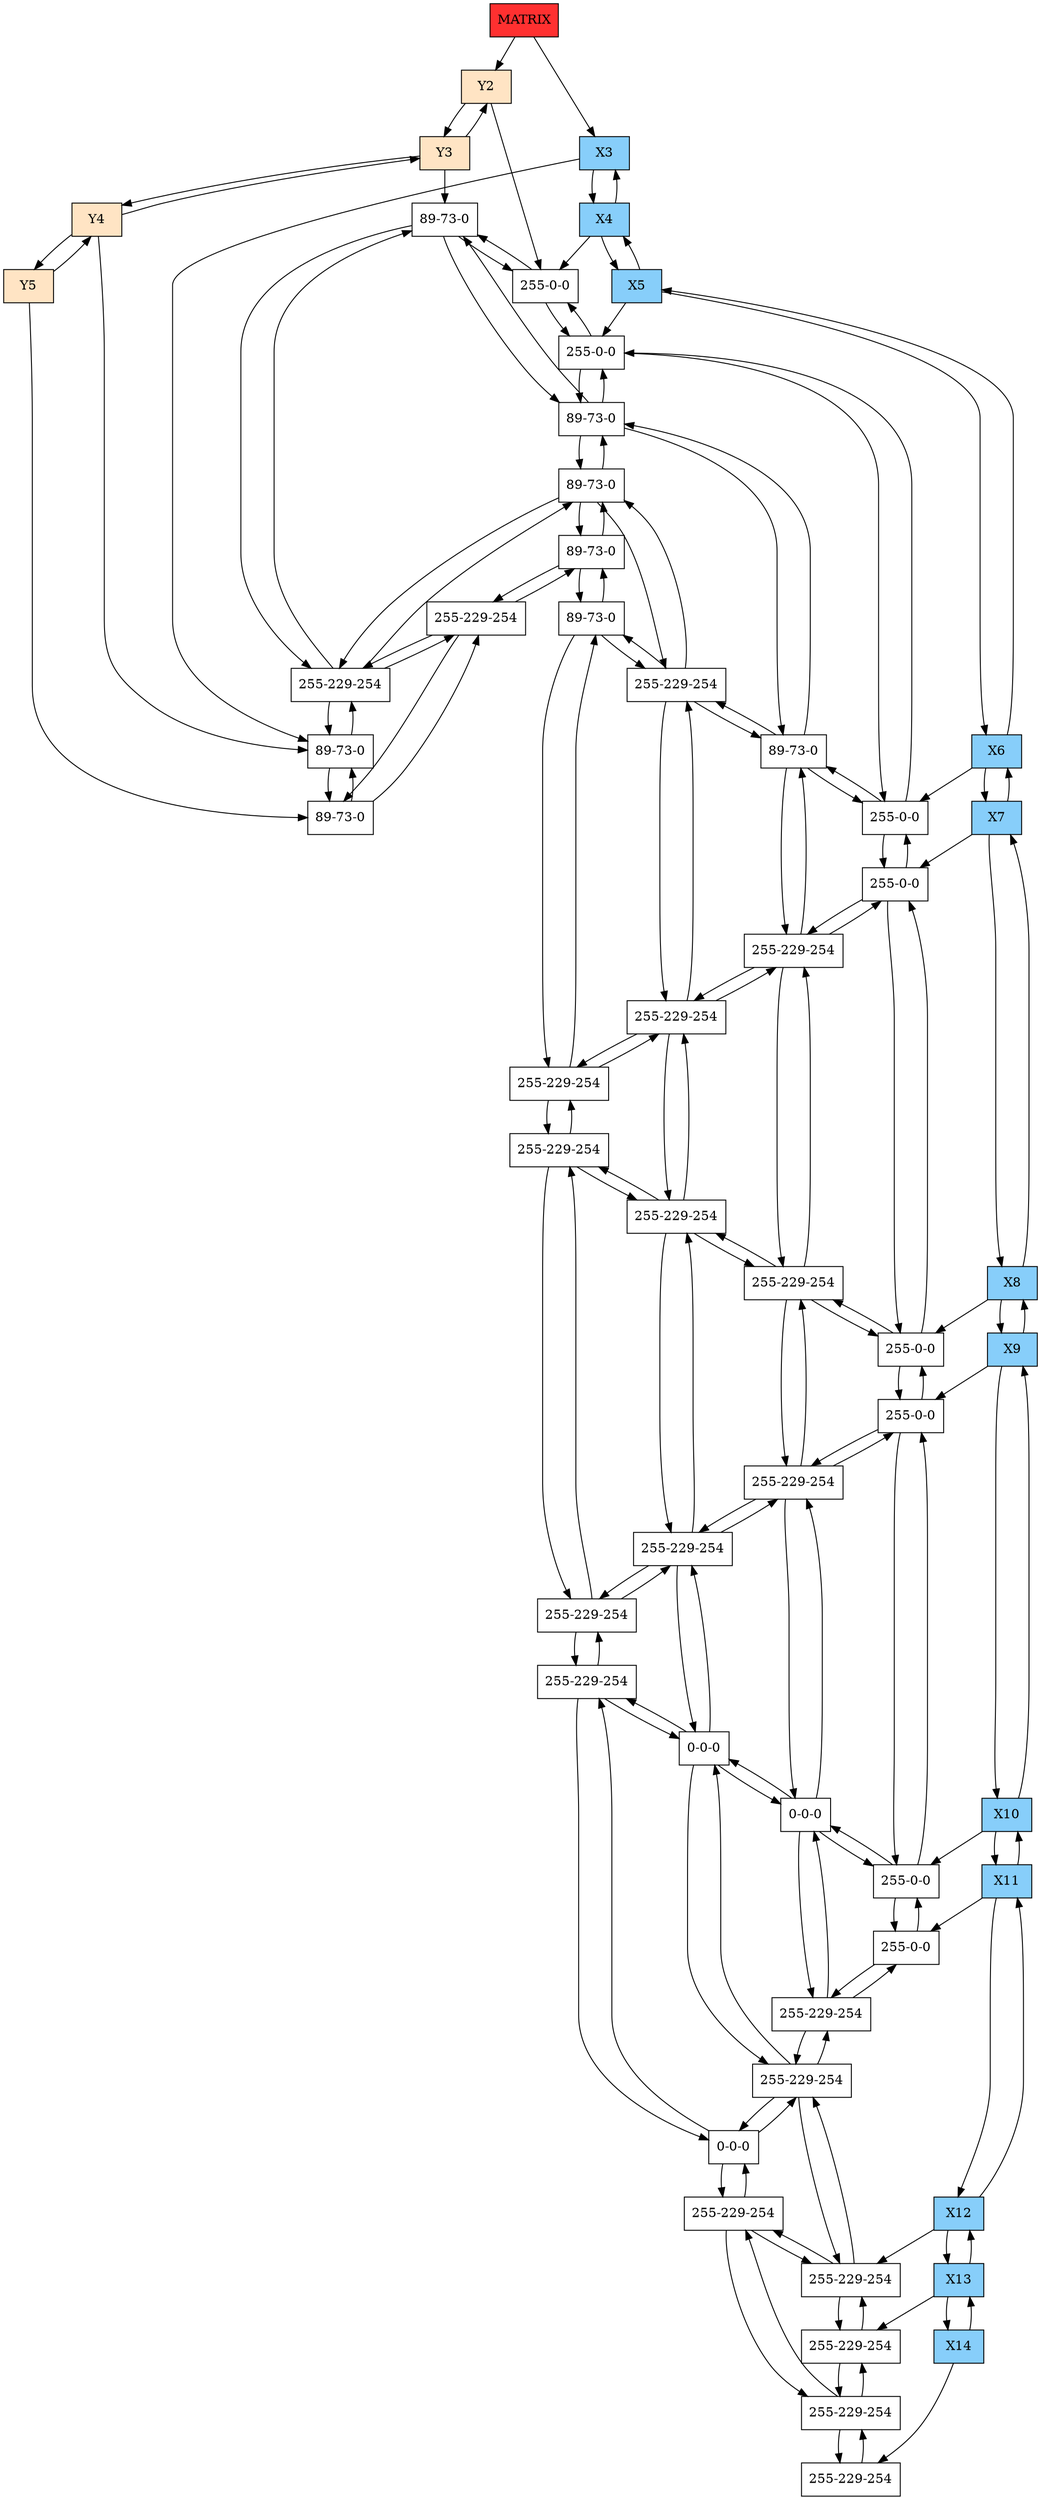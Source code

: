 digraph DISPERSA{
node[shape=box];
graph[nodesep = 0.5];
header[label="MATRIX" style=filled, fillcolor=firebrick1, pos="0,0!"];
Y2[label="Y2"  style = filled, fillcolor = bisque1, pos="0,-2!"];
Y3[label="Y3"  style = filled, fillcolor = bisque1, pos="0,-3!"];
Y4[label="Y4"  style = filled, fillcolor = bisque1, pos="0,-4!"];
Y5[label="Y5"  style = filled, fillcolor = bisque1, pos="0,-5!"];
X3[label="X3" style=filled, fillcolor=lightskyblue, pos="3,0!"];
X4[label="X4" style=filled, fillcolor=lightskyblue, pos="4,0!"];
X5[label="X5" style=filled, fillcolor=lightskyblue, pos="5,0!"];
X6[label="X6" style=filled, fillcolor=lightskyblue, pos="6,0!"];
X7[label="X7" style=filled, fillcolor=lightskyblue, pos="7,0!"];
X8[label="X8" style=filled, fillcolor=lightskyblue, pos="8,0!"];
X9[label="X9" style=filled, fillcolor=lightskyblue, pos="9,0!"];
X10[label="X10" style=filled, fillcolor=lightskyblue, pos="10,0!"];
X11[label="X11" style=filled, fillcolor=lightskyblue, pos="11,0!"];
X12[label="X12" style=filled, fillcolor=lightskyblue, pos="12,0!"];
X13[label="X13" style=filled, fillcolor=lightskyblue, pos="13,0!"];
X14[label="X14" style=filled, fillcolor=lightskyblue, pos="14,0!"];
header ->Y2;
header ->X3;
Y2 -> Y3 -> Y2;
Y3 -> Y4 -> Y3;
Y4 -> Y5 -> Y4;
X3 -> X4 -> X3;
X4 -> X5 -> X4;
X5 -> X6 -> X5;
X6 -> X7 -> X6;
X7 -> X8 -> X7;
X8 -> X9 -> X8;
X9 -> X10 -> X9;
X10 -> X11 -> X10;
X11 -> X12 -> X11;
X12 -> X13 -> X12;
X13 -> X14 -> X13;
X4Y2[label="255-0-0" pos="4,-2!"];
X5Y2[label="255-0-0" pos="5,-2!"];
X6Y2[label="255-0-0" pos="6,-2!"];
X7Y2[label="255-0-0" pos="7,-2!"];
X8Y2[label="255-0-0" pos="8,-2!"];
X9Y2[label="255-0-0" pos="9,-2!"];
X10Y2[label="255-0-0" pos="10,-2!"];
X11Y2[label="255-0-0" pos="11,-2!"];
X4Y3[label="89-73-0" pos="4,-3!"];
X5Y3[label="89-73-0" pos="5,-3!"];
X6Y3[label="89-73-0" pos="6,-3!"];
X7Y3[label="255-229-254" pos="7,-3!"];
X8Y3[label="255-229-254" pos="8,-3!"];
X9Y3[label="255-229-254" pos="9,-3!"];
X10Y3[label="0-0-0" pos="10,-3!"];
X11Y3[label="255-229-254" pos="11,-3!"];
X3Y4[label="89-73-0" pos="3,-4!"];
X4Y4[label="255-229-254" pos="4,-4!"];
X5Y4[label="89-73-0" pos="5,-4!"];
X6Y4[label="255-229-254" pos="6,-4!"];
X7Y4[label="255-229-254" pos="7,-4!"];
X8Y4[label="255-229-254" pos="8,-4!"];
X9Y4[label="255-229-254" pos="9,-4!"];
X10Y4[label="0-0-0" pos="10,-4!"];
X11Y4[label="255-229-254" pos="11,-4!"];
X12Y4[label="255-229-254" pos="12,-4!"];
X13Y4[label="255-229-254" pos="13,-4!"];
X3Y5[label="89-73-0" pos="3,-5!"];
X4Y5[label="255-229-254" pos="4,-5!"];
X5Y5[label="89-73-0" pos="5,-5!"];
X6Y5[label="89-73-0" pos="6,-5!"];
X7Y5[label="255-229-254" pos="7,-5!"];
X8Y5[label="255-229-254" pos="8,-5!"];
X9Y5[label="255-229-254" pos="9,-5!"];
X10Y5[label="255-229-254" pos="10,-5!"];
X11Y5[label="0-0-0" pos="11,-5!"];
X12Y5[label="255-229-254" pos="12,-5!"];
X13Y5[label="255-229-254" pos="13,-5!"];
X14Y5[label="255-229-254" pos="14,-5!"];
Y2 -> X4Y2;
X3 -> X3Y4;
X4 -> X4Y2;
X5 -> X5Y2;
X6 -> X6Y2;
X7 -> X7Y2;
X8 -> X8Y2;
X9 -> X9Y2;
X10 -> X10Y2;
X11 -> X11Y2;
X12 -> X12Y4;
X13 -> X13Y4;
X14 -> X14Y5;
X4Y2 -> X5Y2 -> X4Y2;
X4Y2 -> X4Y3 -> X4Y2;
X5Y2 -> X6Y2 -> X5Y2;
X5Y2 -> X5Y3 -> X5Y2;
X6Y2 -> X7Y2 -> X6Y2;
X6Y2 -> X6Y3 -> X6Y2;
X7Y2 -> X8Y2 -> X7Y2;
X7Y2 -> X7Y3 -> X7Y2;
X8Y2 -> X9Y2 -> X8Y2;
X8Y2 -> X8Y3 -> X8Y2;
X9Y2 -> X10Y2 -> X9Y2;
X9Y2 -> X9Y3 -> X9Y2;
X10Y2 -> X11Y2 -> X10Y2;
X10Y2 -> X10Y3 -> X10Y2;
X11Y2 -> X11Y3 -> X11Y2;
Y3 -> X4Y3;
X4Y3 -> X5Y3 -> X4Y3;
X4Y3 -> X4Y4 -> X4Y3;
X5Y3 -> X6Y3 -> X5Y3;
X5Y3 -> X5Y4 -> X5Y3;
X6Y3 -> X7Y3 -> X6Y3;
X6Y3 -> X6Y4 -> X6Y3;
X7Y3 -> X8Y3 -> X7Y3;
X7Y3 -> X7Y4 -> X7Y3;
X8Y3 -> X9Y3 -> X8Y3;
X8Y3 -> X8Y4 -> X8Y3;
X9Y3 -> X10Y3 -> X9Y3;
X9Y3 -> X9Y4 -> X9Y3;
X10Y3 -> X11Y3 -> X10Y3;
X10Y3 -> X10Y4 -> X10Y3;
X11Y3 -> X11Y4 -> X11Y3;
Y4 -> X3Y4;
X3Y4 -> X4Y4 -> X3Y4;
X3Y4 -> X3Y5 -> X3Y4;
X4Y4 -> X5Y4 -> X4Y4;
X4Y4 -> X4Y5 -> X4Y4;
X5Y4 -> X6Y4 -> X5Y4;
X5Y4 -> X5Y5 -> X5Y4;
X6Y4 -> X7Y4 -> X6Y4;
X6Y4 -> X6Y5 -> X6Y4;
X7Y4 -> X8Y4 -> X7Y4;
X7Y4 -> X7Y5 -> X7Y4;
X8Y4 -> X9Y4 -> X8Y4;
X8Y4 -> X8Y5 -> X8Y4;
X9Y4 -> X10Y4 -> X9Y4;
X9Y4 -> X9Y5 -> X9Y4;
X10Y4 -> X11Y4 -> X10Y4;
X10Y4 -> X10Y5 -> X10Y4;
X11Y4 -> X12Y4 -> X11Y4;
X11Y4 -> X11Y5 -> X11Y4;
X12Y4 -> X13Y4 -> X12Y4;
X12Y4 -> X12Y5 -> X12Y4;
X13Y4 -> X13Y5 -> X13Y4;
Y5 -> X3Y5;
X3Y5 -> X4Y5 -> X3Y5;
X4Y5 -> X5Y5 -> X4Y5;
X5Y5 -> X6Y5 -> X5Y5;
X6Y5 -> X7Y5 -> X6Y5;
X7Y5 -> X8Y5 -> X7Y5;
X8Y5 -> X9Y5 -> X8Y5;
X9Y5 -> X10Y5 -> X9Y5;
X10Y5 -> X11Y5 -> X10Y5;
X11Y5 -> X12Y5 -> X11Y5;
X12Y5 -> X13Y5 -> X12Y5;
X13Y5 -> X14Y5 -> X13Y5;
}